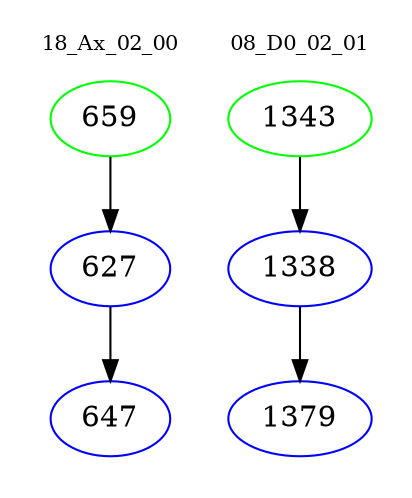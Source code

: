 digraph{
subgraph cluster_0 {
color = white
label = "18_Ax_02_00";
fontsize=10;
T0_659 [label="659", color="green"]
T0_659 -> T0_627 [color="black"]
T0_627 [label="627", color="blue"]
T0_627 -> T0_647 [color="black"]
T0_647 [label="647", color="blue"]
}
subgraph cluster_1 {
color = white
label = "08_D0_02_01";
fontsize=10;
T1_1343 [label="1343", color="green"]
T1_1343 -> T1_1338 [color="black"]
T1_1338 [label="1338", color="blue"]
T1_1338 -> T1_1379 [color="black"]
T1_1379 [label="1379", color="blue"]
}
}
